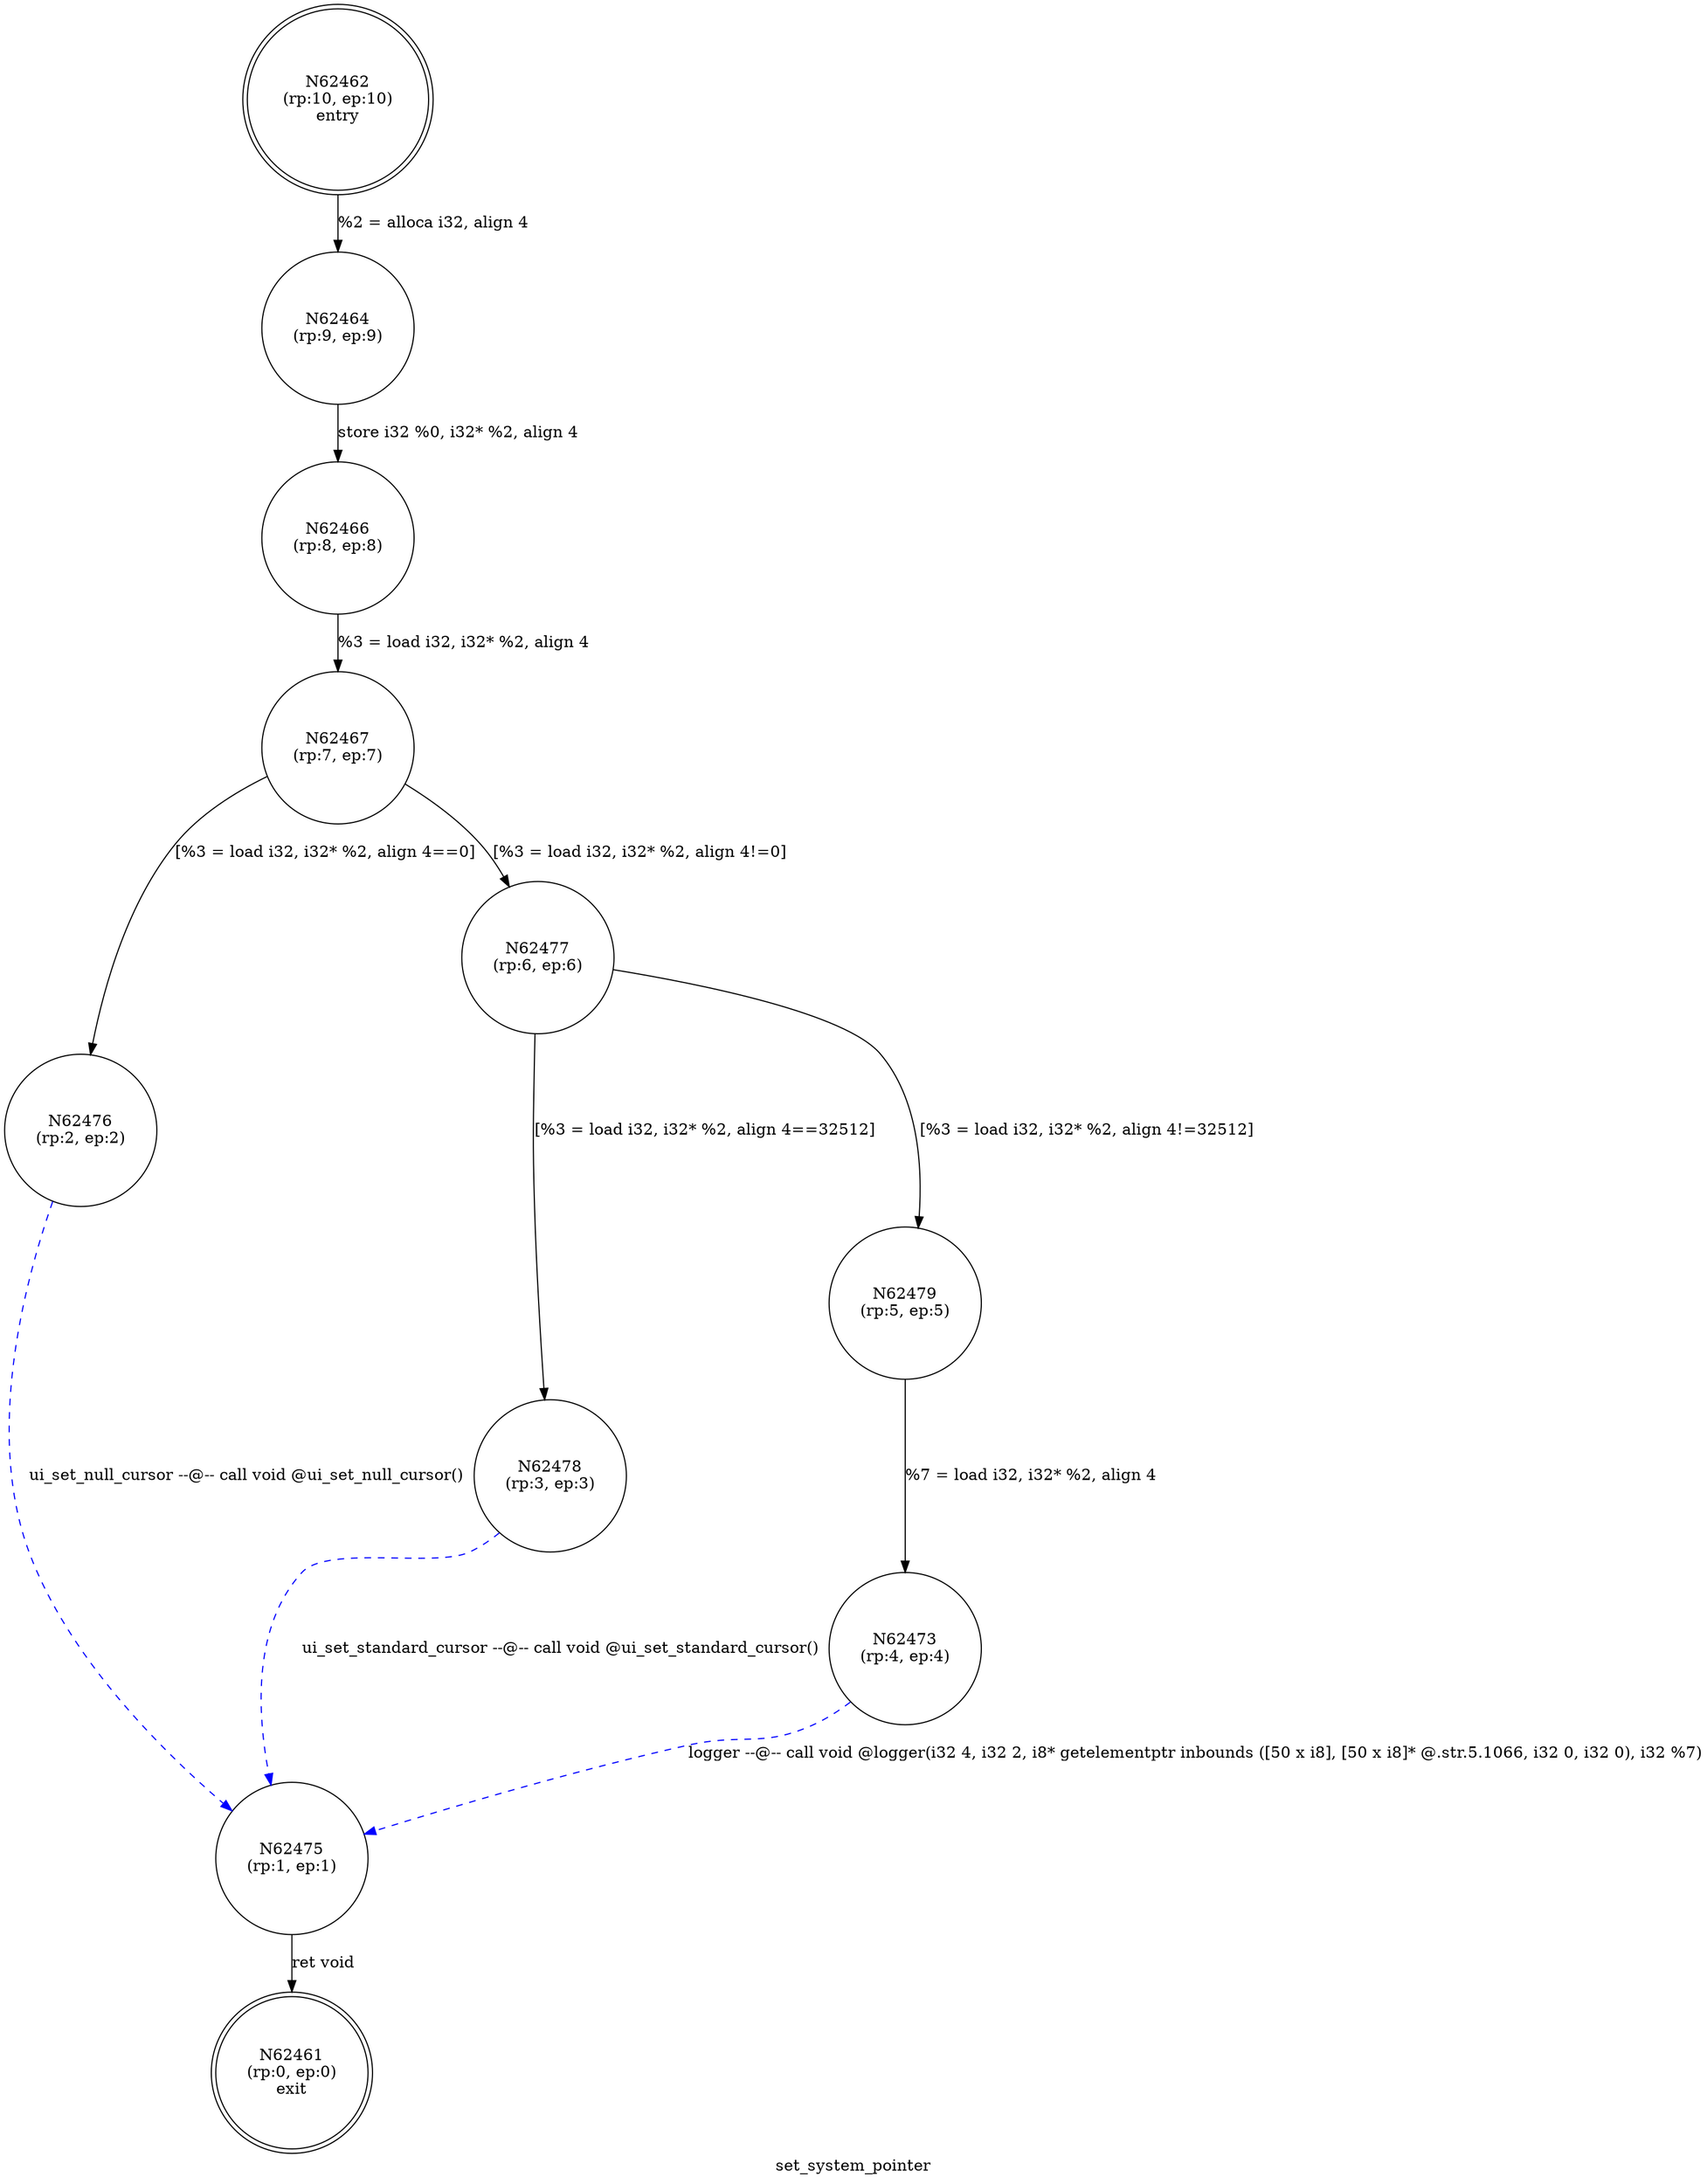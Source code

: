 digraph set_system_pointer {
label="set_system_pointer"
62461 [label="N62461\n(rp:0, ep:0)\nexit", shape="doublecircle"]
62462 [label="N62462\n(rp:10, ep:10)\nentry", shape="doublecircle"]
62462 -> 62464 [label="%2 = alloca i32, align 4"]
62464 [label="N62464\n(rp:9, ep:9)", shape="circle"]
62464 -> 62466 [label="store i32 %0, i32* %2, align 4"]
62466 [label="N62466\n(rp:8, ep:8)", shape="circle"]
62466 -> 62467 [label="%3 = load i32, i32* %2, align 4"]
62467 [label="N62467\n(rp:7, ep:7)", shape="circle"]
62467 -> 62476 [label="[%3 = load i32, i32* %2, align 4==0]"]
62467 -> 62477 [label="[%3 = load i32, i32* %2, align 4!=0]"]
62473 [label="N62473\n(rp:4, ep:4)", shape="circle"]
62473 -> 62475 [label="logger --@-- call void @logger(i32 4, i32 2, i8* getelementptr inbounds ([50 x i8], [50 x i8]* @.str.5.1066, i32 0, i32 0), i32 %7)", style="dashed", color="blue"]
62475 [label="N62475\n(rp:1, ep:1)", shape="circle"]
62475 -> 62461 [label="ret void"]
62476 [label="N62476\n(rp:2, ep:2)", shape="circle"]
62476 -> 62475 [label="ui_set_null_cursor --@-- call void @ui_set_null_cursor()", style="dashed", color="blue"]
62477 [label="N62477\n(rp:6, ep:6)", shape="circle"]
62477 -> 62478 [label="[%3 = load i32, i32* %2, align 4==32512]"]
62477 -> 62479 [label="[%3 = load i32, i32* %2, align 4!=32512]"]
62478 [label="N62478\n(rp:3, ep:3)", shape="circle"]
62478 -> 62475 [label="ui_set_standard_cursor --@-- call void @ui_set_standard_cursor()", style="dashed", color="blue"]
62479 [label="N62479\n(rp:5, ep:5)", shape="circle"]
62479 -> 62473 [label="%7 = load i32, i32* %2, align 4"]
}
